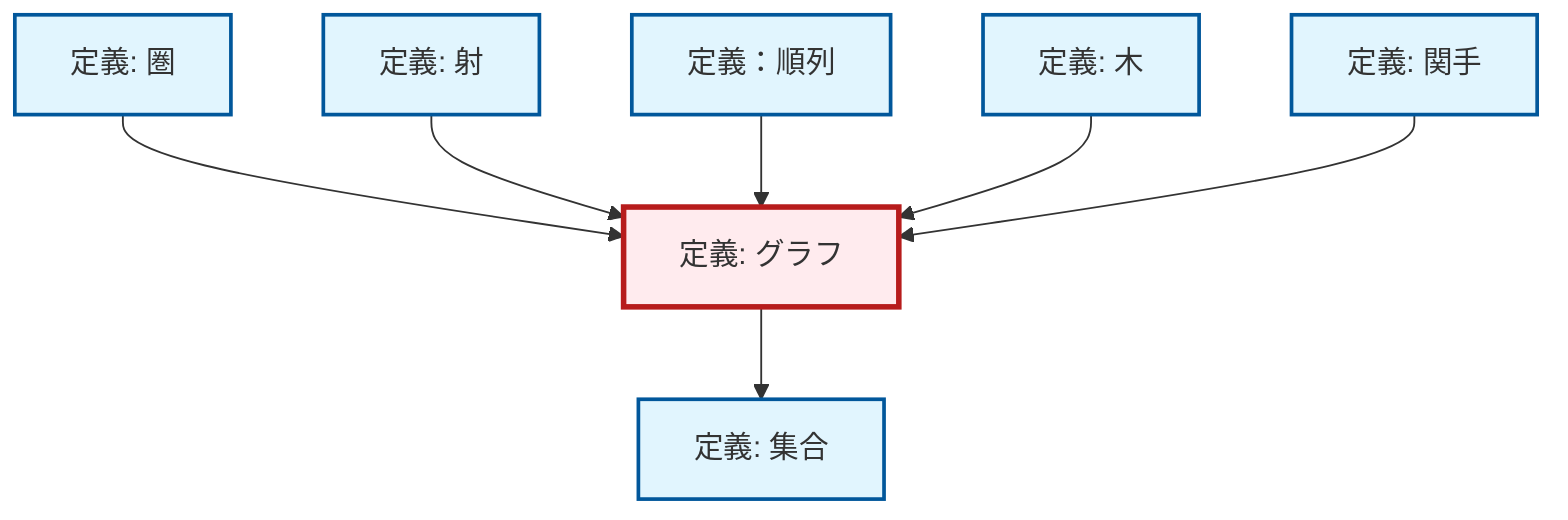 graph TD
    classDef definition fill:#e1f5fe,stroke:#01579b,stroke-width:2px
    classDef theorem fill:#f3e5f5,stroke:#4a148c,stroke-width:2px
    classDef axiom fill:#fff3e0,stroke:#e65100,stroke-width:2px
    classDef example fill:#e8f5e9,stroke:#1b5e20,stroke-width:2px
    classDef current fill:#ffebee,stroke:#b71c1c,stroke-width:3px
    def-set["定義: 集合"]:::definition
    def-tree["定義: 木"]:::definition
    def-morphism["定義: 射"]:::definition
    def-permutation["定義：順列"]:::definition
    def-category["定義: 圏"]:::definition
    def-functor["定義: 関手"]:::definition
    def-graph["定義: グラフ"]:::definition
    def-graph --> def-set
    def-category --> def-graph
    def-morphism --> def-graph
    def-permutation --> def-graph
    def-tree --> def-graph
    def-functor --> def-graph
    class def-graph current